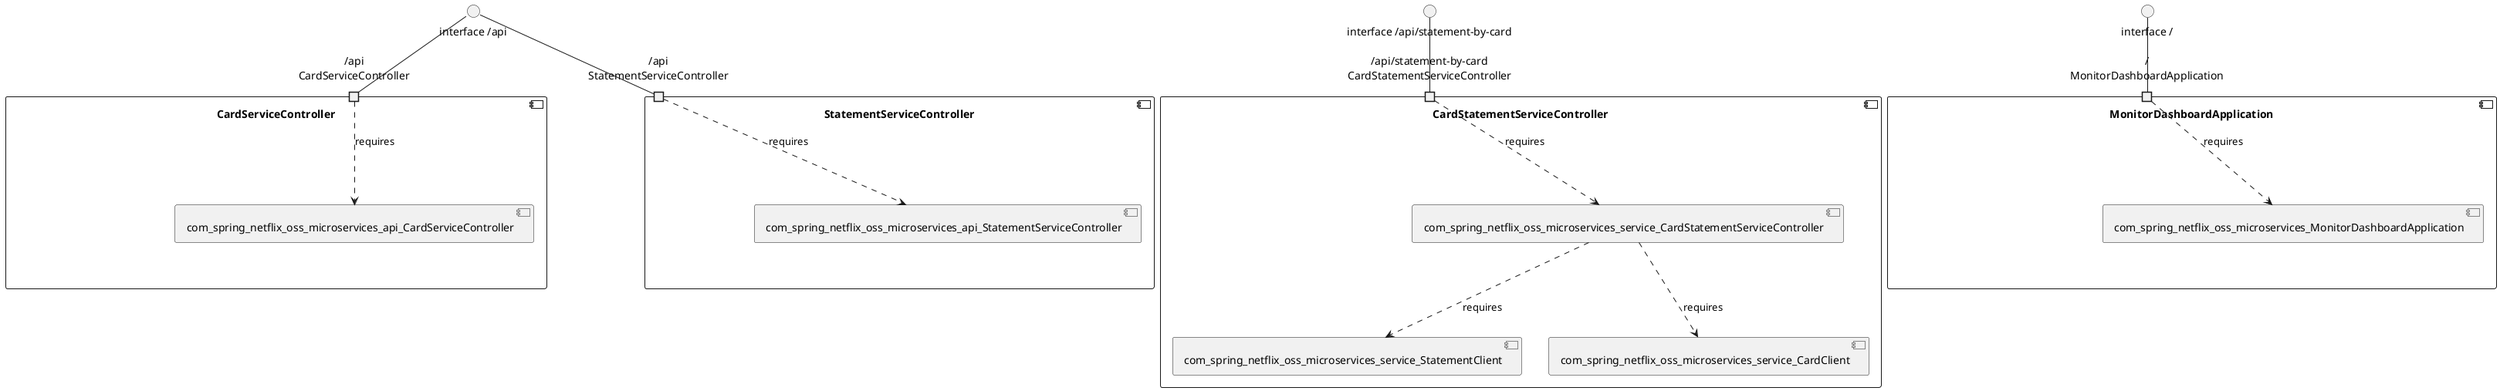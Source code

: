 @startuml
skinparam fixCircleLabelOverlapping true
component "CardServiceController\n\n\n\n\n\n" {
[com_spring_netflix_oss_microservices_api_CardServiceController]
portin "/api\nCardServiceController"
"/api\nCardServiceController"..>[com_spring_netflix_oss_microservices_api_CardServiceController] : requires
}
"interface /api"--"/api\nCardServiceController"
component "CardStatementServiceController\n\n\n\n\n\n" {
[com_spring_netflix_oss_microservices_service_CardStatementServiceController]
[com_spring_netflix_oss_microservices_service_StatementClient]
[com_spring_netflix_oss_microservices_service_CardClient]
portin "/api/statement-by-card\nCardStatementServiceController"
[com_spring_netflix_oss_microservices_service_CardStatementServiceController]..>[com_spring_netflix_oss_microservices_service_CardClient] : requires
[com_spring_netflix_oss_microservices_service_CardStatementServiceController]..>[com_spring_netflix_oss_microservices_service_StatementClient] : requires
"/api/statement-by-card\nCardStatementServiceController"..>[com_spring_netflix_oss_microservices_service_CardStatementServiceController] : requires
}
"interface /api/statement-by-card"--"/api/statement-by-card\nCardStatementServiceController"
component "MonitorDashboardApplication\n\n\n\n\n\n" {
[com_spring_netflix_oss_microservices_MonitorDashboardApplication]
portin "/\nMonitorDashboardApplication"
"/\nMonitorDashboardApplication"..>[com_spring_netflix_oss_microservices_MonitorDashboardApplication] : requires
}
"interface /"--"/\nMonitorDashboardApplication"
component "StatementServiceController\n\n\n\n\n\n" {
[com_spring_netflix_oss_microservices_api_StatementServiceController]
portin "/api\nStatementServiceController"
"/api\nStatementServiceController"..>[com_spring_netflix_oss_microservices_api_StatementServiceController] : requires
}
"interface /api"--"/api\nStatementServiceController"

@enduml
